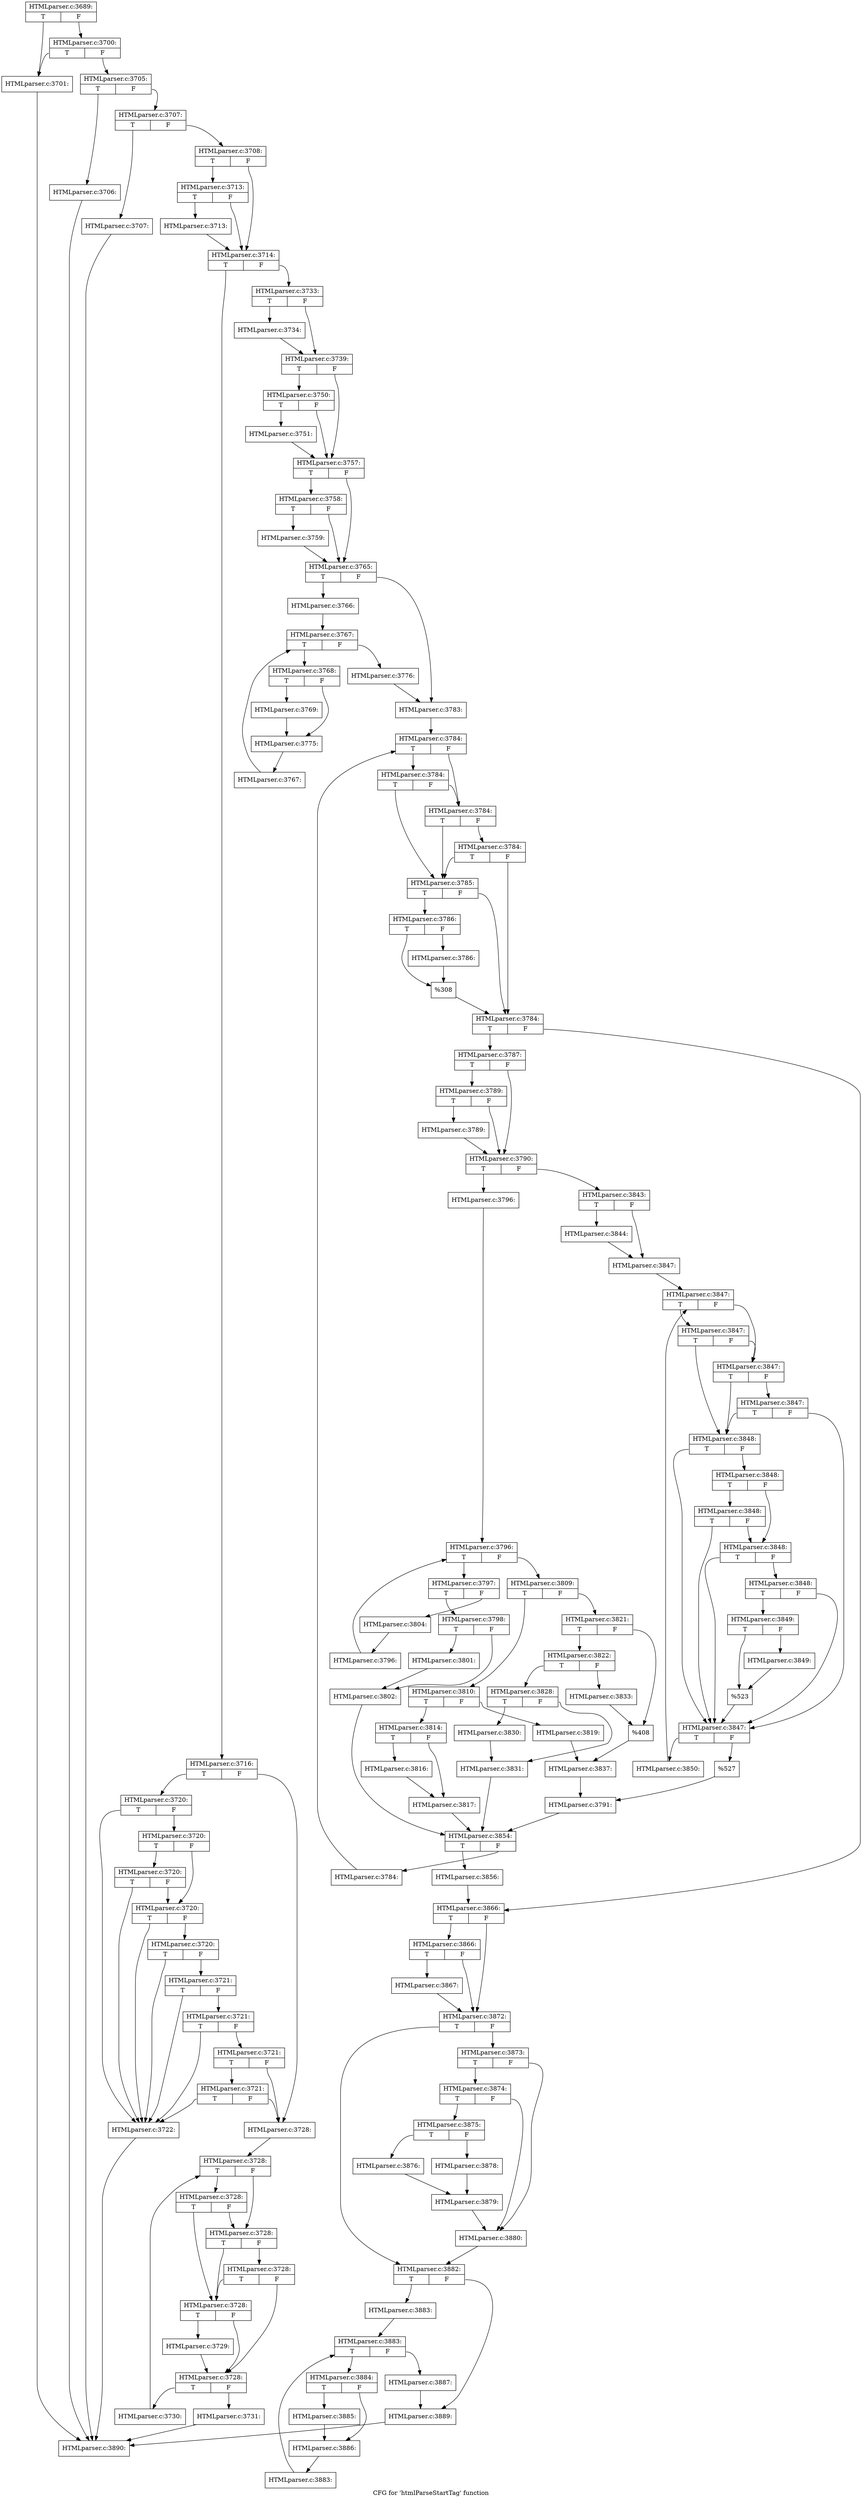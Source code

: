 digraph "CFG for 'htmlParseStartTag' function" {
	label="CFG for 'htmlParseStartTag' function";

	Node0x3ebd600 [shape=record,label="{HTMLparser.c:3689:|{<s0>T|<s1>F}}"];
	Node0x3ebd600:s0 -> Node0x3ec2370;
	Node0x3ebd600:s1 -> Node0x3ec2410;
	Node0x3ec2410 [shape=record,label="{HTMLparser.c:3700:|{<s0>T|<s1>F}}"];
	Node0x3ec2410:s0 -> Node0x3ec2370;
	Node0x3ec2410:s1 -> Node0x3ec23c0;
	Node0x3ec2370 [shape=record,label="{HTMLparser.c:3701:}"];
	Node0x3ec2370 -> Node0x3ec0590;
	Node0x3ec23c0 [shape=record,label="{HTMLparser.c:3705:|{<s0>T|<s1>F}}"];
	Node0x3ec23c0:s0 -> Node0x3ec3120;
	Node0x3ec23c0:s1 -> Node0x3ec3170;
	Node0x3ec3120 [shape=record,label="{HTMLparser.c:3706:}"];
	Node0x3ec3120 -> Node0x3ec0590;
	Node0x3ec3170 [shape=record,label="{HTMLparser.c:3707:|{<s0>T|<s1>F}}"];
	Node0x3ec3170:s0 -> Node0x3ec3760;
	Node0x3ec3170:s1 -> Node0x3ec37b0;
	Node0x3ec3760 [shape=record,label="{HTMLparser.c:3707:}"];
	Node0x3ec3760 -> Node0x3ec0590;
	Node0x3ec37b0 [shape=record,label="{HTMLparser.c:3708:|{<s0>T|<s1>F}}"];
	Node0x3ec37b0:s0 -> Node0x3ec45d0;
	Node0x3ec37b0:s1 -> Node0x3ec4580;
	Node0x3ec45d0 [shape=record,label="{HTMLparser.c:3713:|{<s0>T|<s1>F}}"];
	Node0x3ec45d0:s0 -> Node0x3ec4530;
	Node0x3ec45d0:s1 -> Node0x3ec4580;
	Node0x3ec4530 [shape=record,label="{HTMLparser.c:3713:}"];
	Node0x3ec4530 -> Node0x3ec4580;
	Node0x3ec4580 [shape=record,label="{HTMLparser.c:3714:|{<s0>T|<s1>F}}"];
	Node0x3ec4580:s0 -> Node0x3ec5ad0;
	Node0x3ec4580:s1 -> Node0x3ec5e60;
	Node0x3ec5ad0 [shape=record,label="{HTMLparser.c:3716:|{<s0>T|<s1>F}}"];
	Node0x3ec5ad0:s0 -> Node0x3ec6360;
	Node0x3ec5ad0:s1 -> Node0x3ec6310;
	Node0x3ec6360 [shape=record,label="{HTMLparser.c:3720:|{<s0>T|<s1>F}}"];
	Node0x3ec6360:s0 -> Node0x3ec62c0;
	Node0x3ec6360:s1 -> Node0x3ec6900;
	Node0x3ec6900 [shape=record,label="{HTMLparser.c:3720:|{<s0>T|<s1>F}}"];
	Node0x3ec6900:s0 -> Node0x3ec6e10;
	Node0x3ec6900:s1 -> Node0x3ec6880;
	Node0x3ec6e10 [shape=record,label="{HTMLparser.c:3720:|{<s0>T|<s1>F}}"];
	Node0x3ec6e10:s0 -> Node0x3ec62c0;
	Node0x3ec6e10:s1 -> Node0x3ec6880;
	Node0x3ec6880 [shape=record,label="{HTMLparser.c:3720:|{<s0>T|<s1>F}}"];
	Node0x3ec6880:s0 -> Node0x3ec62c0;
	Node0x3ec6880:s1 -> Node0x3ec6800;
	Node0x3ec6800 [shape=record,label="{HTMLparser.c:3720:|{<s0>T|<s1>F}}"];
	Node0x3ec6800:s0 -> Node0x3ec62c0;
	Node0x3ec6800:s1 -> Node0x3ec6780;
	Node0x3ec6780 [shape=record,label="{HTMLparser.c:3721:|{<s0>T|<s1>F}}"];
	Node0x3ec6780:s0 -> Node0x3ec62c0;
	Node0x3ec6780:s1 -> Node0x3ec6700;
	Node0x3ec6700 [shape=record,label="{HTMLparser.c:3721:|{<s0>T|<s1>F}}"];
	Node0x3ec6700:s0 -> Node0x3ec62c0;
	Node0x3ec6700:s1 -> Node0x3ec6680;
	Node0x3ec6680 [shape=record,label="{HTMLparser.c:3721:|{<s0>T|<s1>F}}"];
	Node0x3ec6680:s0 -> Node0x3ec8900;
	Node0x3ec6680:s1 -> Node0x3ec6310;
	Node0x3ec8900 [shape=record,label="{HTMLparser.c:3721:|{<s0>T|<s1>F}}"];
	Node0x3ec8900:s0 -> Node0x3ec62c0;
	Node0x3ec8900:s1 -> Node0x3ec6310;
	Node0x3ec62c0 [shape=record,label="{HTMLparser.c:3722:}"];
	Node0x3ec62c0 -> Node0x3ec0590;
	Node0x3ec6310 [shape=record,label="{HTMLparser.c:3728:}"];
	Node0x3ec6310 -> Node0x3ec9b70;
	Node0x3ec9b70 [shape=record,label="{HTMLparser.c:3728:|{<s0>T|<s1>F}}"];
	Node0x3ec9b70:s0 -> Node0x3ec9f00;
	Node0x3ec9b70:s1 -> Node0x3ec9eb0;
	Node0x3ec9f00 [shape=record,label="{HTMLparser.c:3728:|{<s0>T|<s1>F}}"];
	Node0x3ec9f00:s0 -> Node0x3ec9e10;
	Node0x3ec9f00:s1 -> Node0x3ec9eb0;
	Node0x3ec9eb0 [shape=record,label="{HTMLparser.c:3728:|{<s0>T|<s1>F}}"];
	Node0x3ec9eb0:s0 -> Node0x3ec9e10;
	Node0x3ec9eb0:s1 -> Node0x3ec9e60;
	Node0x3ec9e60 [shape=record,label="{HTMLparser.c:3728:|{<s0>T|<s1>F}}"];
	Node0x3ec9e60:s0 -> Node0x3ec9e10;
	Node0x3ec9e60:s1 -> Node0x3ec9d70;
	Node0x3ec9e10 [shape=record,label="{HTMLparser.c:3728:|{<s0>T|<s1>F}}"];
	Node0x3ec9e10:s0 -> Node0x3ec9dc0;
	Node0x3ec9e10:s1 -> Node0x3ec9d70;
	Node0x3ec9dc0 [shape=record,label="{HTMLparser.c:3729:}"];
	Node0x3ec9dc0 -> Node0x3ec9d70;
	Node0x3ec9d70 [shape=record,label="{HTMLparser.c:3728:|{<s0>T|<s1>F}}"];
	Node0x3ec9d70:s0 -> Node0x3ecb3a0;
	Node0x3ec9d70:s1 -> Node0x3ec9d20;
	Node0x3ecb3a0 [shape=record,label="{HTMLparser.c:3730:}"];
	Node0x3ecb3a0 -> Node0x3ec9b70;
	Node0x3ec9d20 [shape=record,label="{HTMLparser.c:3731:}"];
	Node0x3ec9d20 -> Node0x3ec0590;
	Node0x3ec5e60 [shape=record,label="{HTMLparser.c:3733:|{<s0>T|<s1>F}}"];
	Node0x3ec5e60:s0 -> Node0x3ec5430;
	Node0x3ec5e60:s1 -> Node0x3ec9720;
	Node0x3ec5430 [shape=record,label="{HTMLparser.c:3734:}"];
	Node0x3ec5430 -> Node0x3ec9720;
	Node0x3ec9720 [shape=record,label="{HTMLparser.c:3739:|{<s0>T|<s1>F}}"];
	Node0x3ec9720:s0 -> Node0x3d3f480;
	Node0x3ec9720:s1 -> Node0x3ec5a50;
	Node0x3d3f480 [shape=record,label="{HTMLparser.c:3750:|{<s0>T|<s1>F}}"];
	Node0x3d3f480:s0 -> Node0x3ec97d0;
	Node0x3d3f480:s1 -> Node0x3ec5a50;
	Node0x3ec97d0 [shape=record,label="{HTMLparser.c:3751:}"];
	Node0x3ec97d0 -> Node0x3ec5a50;
	Node0x3ec5a50 [shape=record,label="{HTMLparser.c:3757:|{<s0>T|<s1>F}}"];
	Node0x3ec5a50:s0 -> Node0x3d406b0;
	Node0x3ec5a50:s1 -> Node0x3d40660;
	Node0x3d406b0 [shape=record,label="{HTMLparser.c:3758:|{<s0>T|<s1>F}}"];
	Node0x3d406b0:s0 -> Node0x3d40610;
	Node0x3d406b0:s1 -> Node0x3d40660;
	Node0x3d40610 [shape=record,label="{HTMLparser.c:3759:}"];
	Node0x3d40610 -> Node0x3d40660;
	Node0x3d40660 [shape=record,label="{HTMLparser.c:3765:|{<s0>T|<s1>F}}"];
	Node0x3d40660:s0 -> Node0x3d41730;
	Node0x3d40660:s1 -> Node0x3d41780;
	Node0x3d41730 [shape=record,label="{HTMLparser.c:3766:}"];
	Node0x3d41730 -> Node0x3d41f30;
	Node0x3d41f30 [shape=record,label="{HTMLparser.c:3767:|{<s0>T|<s1>F}}"];
	Node0x3d41f30:s0 -> Node0x3d42190;
	Node0x3d41f30:s1 -> Node0x3d41dd0;
	Node0x3d42190 [shape=record,label="{HTMLparser.c:3768:|{<s0>T|<s1>F}}"];
	Node0x3d42190:s0 -> Node0x3d425e0;
	Node0x3d42190:s1 -> Node0x3d42630;
	Node0x3d425e0 [shape=record,label="{HTMLparser.c:3769:}"];
	Node0x3d425e0 -> Node0x3d42630;
	Node0x3d42630 [shape=record,label="{HTMLparser.c:3775:}"];
	Node0x3d42630 -> Node0x3d42140;
	Node0x3d42140 [shape=record,label="{HTMLparser.c:3767:}"];
	Node0x3d42140 -> Node0x3d41f30;
	Node0x3d41dd0 [shape=record,label="{HTMLparser.c:3776:}"];
	Node0x3d41dd0 -> Node0x3d41780;
	Node0x3d41780 [shape=record,label="{HTMLparser.c:3783:}"];
	Node0x3d41780 -> Node0x3d43aa0;
	Node0x3d43aa0 [shape=record,label="{HTMLparser.c:3784:|{<s0>T|<s1>F}}"];
	Node0x3d43aa0:s0 -> Node0x3d43ef0;
	Node0x3d43aa0:s1 -> Node0x3d43ea0;
	Node0x3d43ef0 [shape=record,label="{HTMLparser.c:3784:|{<s0>T|<s1>F}}"];
	Node0x3d43ef0:s0 -> Node0x3d43da0;
	Node0x3d43ef0:s1 -> Node0x3d43ea0;
	Node0x3d43ea0 [shape=record,label="{HTMLparser.c:3784:|{<s0>T|<s1>F}}"];
	Node0x3d43ea0:s0 -> Node0x3d43da0;
	Node0x3d43ea0:s1 -> Node0x3d43e20;
	Node0x3d43e20 [shape=record,label="{HTMLparser.c:3784:|{<s0>T|<s1>F}}"];
	Node0x3d43e20:s0 -> Node0x3d43da0;
	Node0x3d43e20:s1 -> Node0x3d43d00;
	Node0x3d43da0 [shape=record,label="{HTMLparser.c:3785:|{<s0>T|<s1>F}}"];
	Node0x3d43da0:s0 -> Node0x3d43d50;
	Node0x3d43da0:s1 -> Node0x3d43d00;
	Node0x3d43d50 [shape=record,label="{HTMLparser.c:3786:|{<s0>T|<s1>F}}"];
	Node0x3d43d50:s0 -> Node0x3d454d0;
	Node0x3d43d50:s1 -> Node0x3d45520;
	Node0x3d45520 [shape=record,label="{HTMLparser.c:3786:}"];
	Node0x3d45520 -> Node0x3d454d0;
	Node0x3d454d0 [shape=record,label="{%308}"];
	Node0x3d454d0 -> Node0x3d43d00;
	Node0x3d43d00 [shape=record,label="{HTMLparser.c:3784:|{<s0>T|<s1>F}}"];
	Node0x3d43d00:s0 -> Node0x3d45420;
	Node0x3d43d00:s1 -> Node0x3d43c80;
	Node0x3d45420 [shape=record,label="{HTMLparser.c:3787:|{<s0>T|<s1>F}}"];
	Node0x3d45420:s0 -> Node0x3d467a0;
	Node0x3d45420:s1 -> Node0x3d46750;
	Node0x3d467a0 [shape=record,label="{HTMLparser.c:3789:|{<s0>T|<s1>F}}"];
	Node0x3d467a0:s0 -> Node0x3d46700;
	Node0x3d467a0:s1 -> Node0x3d46750;
	Node0x3d46700 [shape=record,label="{HTMLparser.c:3789:}"];
	Node0x3d46700 -> Node0x3d46750;
	Node0x3d46750 [shape=record,label="{HTMLparser.c:3790:|{<s0>T|<s1>F}}"];
	Node0x3d46750:s0 -> Node0x3d47bb0;
	Node0x3d46750:s1 -> Node0x3d48050;
	Node0x3d47bb0 [shape=record,label="{HTMLparser.c:3796:}"];
	Node0x3d47bb0 -> Node0x3d48340;
	Node0x3d48340 [shape=record,label="{HTMLparser.c:3796:|{<s0>T|<s1>F}}"];
	Node0x3d48340:s0 -> Node0x3d484e0;
	Node0x3d48340:s1 -> Node0x3d48270;
	Node0x3d484e0 [shape=record,label="{HTMLparser.c:3797:|{<s0>T|<s1>F}}"];
	Node0x3d484e0:s0 -> Node0x3d48740;
	Node0x3d484e0:s1 -> Node0x3d48790;
	Node0x3d48740 [shape=record,label="{HTMLparser.c:3798:|{<s0>T|<s1>F}}"];
	Node0x3d48740:s0 -> Node0x3d49070;
	Node0x3d48740:s1 -> Node0x3d490c0;
	Node0x3d49070 [shape=record,label="{HTMLparser.c:3801:}"];
	Node0x3d49070 -> Node0x3d490c0;
	Node0x3d490c0 [shape=record,label="{HTMLparser.c:3802:}"];
	Node0x3d490c0 -> Node0x3d47720;
	Node0x3d48790 [shape=record,label="{HTMLparser.c:3804:}"];
	Node0x3d48790 -> Node0x3d48490;
	Node0x3d48490 [shape=record,label="{HTMLparser.c:3796:}"];
	Node0x3d48490 -> Node0x3d48340;
	Node0x3d48270 [shape=record,label="{HTMLparser.c:3809:|{<s0>T|<s1>F}}"];
	Node0x3d48270:s0 -> Node0x3d49fe0;
	Node0x3d48270:s1 -> Node0x3d4a080;
	Node0x3d49fe0 [shape=record,label="{HTMLparser.c:3810:|{<s0>T|<s1>F}}"];
	Node0x3d49fe0:s0 -> Node0x3d4a950;
	Node0x3d49fe0:s1 -> Node0x3d4a9a0;
	Node0x3d4a950 [shape=record,label="{HTMLparser.c:3814:|{<s0>T|<s1>F}}"];
	Node0x3d4a950:s0 -> Node0x3d4ae90;
	Node0x3d4a950:s1 -> Node0x3d4aee0;
	Node0x3d4ae90 [shape=record,label="{HTMLparser.c:3816:}"];
	Node0x3d4ae90 -> Node0x3d4aee0;
	Node0x3d4aee0 [shape=record,label="{HTMLparser.c:3817:}"];
	Node0x3d4aee0 -> Node0x3d47720;
	Node0x3d4a9a0 [shape=record,label="{HTMLparser.c:3819:}"];
	Node0x3d4a9a0 -> Node0x3d4a030;
	Node0x3d4a080 [shape=record,label="{HTMLparser.c:3821:|{<s0>T|<s1>F}}"];
	Node0x3d4a080:s0 -> Node0x3d4bb30;
	Node0x3d4a080:s1 -> Node0x3d4bb80;
	Node0x3d4bb30 [shape=record,label="{HTMLparser.c:3822:|{<s0>T|<s1>F}}"];
	Node0x3d4bb30:s0 -> Node0x3d4cbb0;
	Node0x3d4bb30:s1 -> Node0x3d4cc00;
	Node0x3d4cbb0 [shape=record,label="{HTMLparser.c:3828:|{<s0>T|<s1>F}}"];
	Node0x3d4cbb0:s0 -> Node0x3d4d0f0;
	Node0x3d4cbb0:s1 -> Node0x3d4d140;
	Node0x3d4d0f0 [shape=record,label="{HTMLparser.c:3830:}"];
	Node0x3d4d0f0 -> Node0x3d4d140;
	Node0x3d4d140 [shape=record,label="{HTMLparser.c:3831:}"];
	Node0x3d4d140 -> Node0x3d47720;
	Node0x3d4cc00 [shape=record,label="{HTMLparser.c:3833:}"];
	Node0x3d4cc00 -> Node0x3d4bb80;
	Node0x3d4bb80 [shape=record,label="{%408}"];
	Node0x3d4bb80 -> Node0x3d4a030;
	Node0x3d4a030 [shape=record,label="{HTMLparser.c:3837:}"];
	Node0x3d4a030 -> Node0x3d47ee0;
	Node0x3d48050 [shape=record,label="{HTMLparser.c:3843:|{<s0>T|<s1>F}}"];
	Node0x3d48050:s0 -> Node0x3eec350;
	Node0x3d48050:s1 -> Node0x3eec3a0;
	Node0x3eec350 [shape=record,label="{HTMLparser.c:3844:}"];
	Node0x3eec350 -> Node0x3eec3a0;
	Node0x3eec3a0 [shape=record,label="{HTMLparser.c:3847:}"];
	Node0x3eec3a0 -> Node0x3eec860;
	Node0x3eec860 [shape=record,label="{HTMLparser.c:3847:|{<s0>T|<s1>F}}"];
	Node0x3eec860:s0 -> Node0x3eecd70;
	Node0x3eec860:s1 -> Node0x3eecd20;
	Node0x3eecd70 [shape=record,label="{HTMLparser.c:3847:|{<s0>T|<s1>F}}"];
	Node0x3eecd70:s0 -> Node0x3eecc20;
	Node0x3eecd70:s1 -> Node0x3eecd20;
	Node0x3eecd20 [shape=record,label="{HTMLparser.c:3847:|{<s0>T|<s1>F}}"];
	Node0x3eecd20:s0 -> Node0x3eecc20;
	Node0x3eecd20:s1 -> Node0x3eecca0;
	Node0x3eecca0 [shape=record,label="{HTMLparser.c:3847:|{<s0>T|<s1>F}}"];
	Node0x3eecca0:s0 -> Node0x3eecc20;
	Node0x3eecca0:s1 -> Node0x3eecb00;
	Node0x3eecc20 [shape=record,label="{HTMLparser.c:3848:|{<s0>T|<s1>F}}"];
	Node0x3eecc20:s0 -> Node0x3eecb00;
	Node0x3eecc20:s1 -> Node0x3eede60;
	Node0x3eede60 [shape=record,label="{HTMLparser.c:3848:|{<s0>T|<s1>F}}"];
	Node0x3eede60:s0 -> Node0x3eee310;
	Node0x3eede60:s1 -> Node0x3eede10;
	Node0x3eee310 [shape=record,label="{HTMLparser.c:3848:|{<s0>T|<s1>F}}"];
	Node0x3eee310:s0 -> Node0x3eecb00;
	Node0x3eee310:s1 -> Node0x3eede10;
	Node0x3eede10 [shape=record,label="{HTMLparser.c:3848:|{<s0>T|<s1>F}}"];
	Node0x3eede10:s0 -> Node0x3eecb00;
	Node0x3eede10:s1 -> Node0x3eecba0;
	Node0x3eecba0 [shape=record,label="{HTMLparser.c:3848:|{<s0>T|<s1>F}}"];
	Node0x3eecba0:s0 -> Node0x3eecb50;
	Node0x3eecba0:s1 -> Node0x3eecb00;
	Node0x3eecb50 [shape=record,label="{HTMLparser.c:3849:|{<s0>T|<s1>F}}"];
	Node0x3eecb50:s0 -> Node0x3eef480;
	Node0x3eecb50:s1 -> Node0x3eef6a0;
	Node0x3eef6a0 [shape=record,label="{HTMLparser.c:3849:}"];
	Node0x3eef6a0 -> Node0x3eef480;
	Node0x3eef480 [shape=record,label="{%523}"];
	Node0x3eef480 -> Node0x3eecb00;
	Node0x3eecb00 [shape=record,label="{HTMLparser.c:3847:|{<s0>T|<s1>F}}"];
	Node0x3eecb00:s0 -> Node0x3ef0240;
	Node0x3eecb00:s1 -> Node0x3eeca80;
	Node0x3ef0240 [shape=record,label="{HTMLparser.c:3850:}"];
	Node0x3ef0240 -> Node0x3eec860;
	Node0x3eeca80 [shape=record,label="{%527}"];
	Node0x3eeca80 -> Node0x3d47ee0;
	Node0x3d47ee0 [shape=record,label="{HTMLparser.c:3791:}"];
	Node0x3d47ee0 -> Node0x3d47720;
	Node0x3d47720 [shape=record,label="{HTMLparser.c:3854:|{<s0>T|<s1>F}}"];
	Node0x3d47720:s0 -> Node0x3ef0720;
	Node0x3d47720:s1 -> Node0x3ef0770;
	Node0x3ef0720 [shape=record,label="{HTMLparser.c:3856:}"];
	Node0x3ef0720 -> Node0x3d43c80;
	Node0x3ef0770 [shape=record,label="{HTMLparser.c:3784:}"];
	Node0x3ef0770 -> Node0x3d43aa0;
	Node0x3d43c80 [shape=record,label="{HTMLparser.c:3866:|{<s0>T|<s1>F}}"];
	Node0x3d43c80:s0 -> Node0x3ef12e0;
	Node0x3d43c80:s1 -> Node0x3ef1290;
	Node0x3ef12e0 [shape=record,label="{HTMLparser.c:3866:|{<s0>T|<s1>F}}"];
	Node0x3ef12e0:s0 -> Node0x3ef1240;
	Node0x3ef12e0:s1 -> Node0x3ef1290;
	Node0x3ef1240 [shape=record,label="{HTMLparser.c:3867:}"];
	Node0x3ef1240 -> Node0x3ef1290;
	Node0x3ef1290 [shape=record,label="{HTMLparser.c:3872:|{<s0>T|<s1>F}}"];
	Node0x3ef1290:s0 -> Node0x3ef2350;
	Node0x3ef1290:s1 -> Node0x3ef2030;
	Node0x3ef2030 [shape=record,label="{HTMLparser.c:3873:|{<s0>T|<s1>F}}"];
	Node0x3ef2030:s0 -> Node0x3ef2a60;
	Node0x3ef2030:s1 -> Node0x3ef2a10;
	Node0x3ef2a60 [shape=record,label="{HTMLparser.c:3874:|{<s0>T|<s1>F}}"];
	Node0x3ef2a60:s0 -> Node0x3ef2750;
	Node0x3ef2a60:s1 -> Node0x3ef2a10;
	Node0x3ef2750 [shape=record,label="{HTMLparser.c:3875:|{<s0>T|<s1>F}}"];
	Node0x3ef2750:s0 -> Node0x3ef30f0;
	Node0x3ef2750:s1 -> Node0x3ef3190;
	Node0x3ef30f0 [shape=record,label="{HTMLparser.c:3876:}"];
	Node0x3ef30f0 -> Node0x3ef3140;
	Node0x3ef3190 [shape=record,label="{HTMLparser.c:3878:}"];
	Node0x3ef3190 -> Node0x3ef3140;
	Node0x3ef3140 [shape=record,label="{HTMLparser.c:3879:}"];
	Node0x3ef3140 -> Node0x3ef2a10;
	Node0x3ef2a10 [shape=record,label="{HTMLparser.c:3880:}"];
	Node0x3ef2a10 -> Node0x3ef2350;
	Node0x3ef2350 [shape=record,label="{HTMLparser.c:3882:|{<s0>T|<s1>F}}"];
	Node0x3ef2350:s0 -> Node0x3ef43a0;
	Node0x3ef2350:s1 -> Node0x3ef43f0;
	Node0x3ef43a0 [shape=record,label="{HTMLparser.c:3883:}"];
	Node0x3ef43a0 -> Node0x3ef4860;
	Node0x3ef4860 [shape=record,label="{HTMLparser.c:3883:|{<s0>T|<s1>F}}"];
	Node0x3ef4860:s0 -> Node0x3ef4a60;
	Node0x3ef4860:s1 -> Node0x3ef4700;
	Node0x3ef4a60 [shape=record,label="{HTMLparser.c:3884:|{<s0>T|<s1>F}}"];
	Node0x3ef4a60:s0 -> Node0x3ef4d80;
	Node0x3ef4a60:s1 -> Node0x3ef4dd0;
	Node0x3ef4d80 [shape=record,label="{HTMLparser.c:3885:}"];
	Node0x3ef4d80 -> Node0x3ef4dd0;
	Node0x3ef4dd0 [shape=record,label="{HTMLparser.c:3886:}"];
	Node0x3ef4dd0 -> Node0x3ef4a10;
	Node0x3ef4a10 [shape=record,label="{HTMLparser.c:3883:}"];
	Node0x3ef4a10 -> Node0x3ef4860;
	Node0x3ef4700 [shape=record,label="{HTMLparser.c:3887:}"];
	Node0x3ef4700 -> Node0x3ef43f0;
	Node0x3ef43f0 [shape=record,label="{HTMLparser.c:3889:}"];
	Node0x3ef43f0 -> Node0x3ec0590;
	Node0x3ec0590 [shape=record,label="{HTMLparser.c:3890:}"];
}
